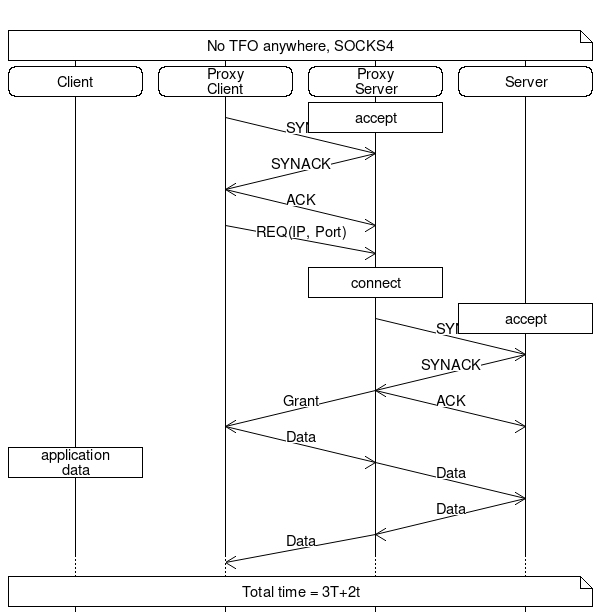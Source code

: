 # MSC for no TFO anywhere, SOCKS4 
msc {
#     hscale = "0.5";
     c[label=""], pc[label=""], ps[label=""], s[label=""]; 
     c note s[label="No TFO anywhere, SOCKS4"];
     c rbox c [label="Client"], 
     pc rbox pc[label="Proxy\nClient"], 
     ps rbox ps[label="Proxy\nServer"], 
     s rbox s[label="Server"];

     pc =>> ps[label = "SYN", arcskip=1 ], 
     ps box ps [label ="accept"];
     ps =>> pc[label = "SYNACK", arcskip=1 ]; 
     pc =>> ps [label = "ACK", arcskip=1];
     pc =>> ps[label = "REQ(IP, Port)", arcskip=1 ]; 
     |||;
     ps box ps [label ="connect"];

     ps =>> s[label = "SYN", arcskip=1 ], 
     s box s [label ="accept"];
     s =>> ps[label = "SYNACK", arcskip=1 ]; 
     ps =>> s [label = "ACK", arcskip=1], 
     ps =>> pc [label = "Grant", arcskip=1]; 
     pc =>> ps [label ="Data", arcskip=1]; 
     ps =>> s [label ="Data", arcskip=1],  
     c box c [label ="application\ndata"];
     s =>> ps [label ="Data", arcskip=1]; 
     ps =>> pc [label ="Data", arcskip=1]; 

     ...;
     c note s[label="Total time = 3T+2t"];
}

